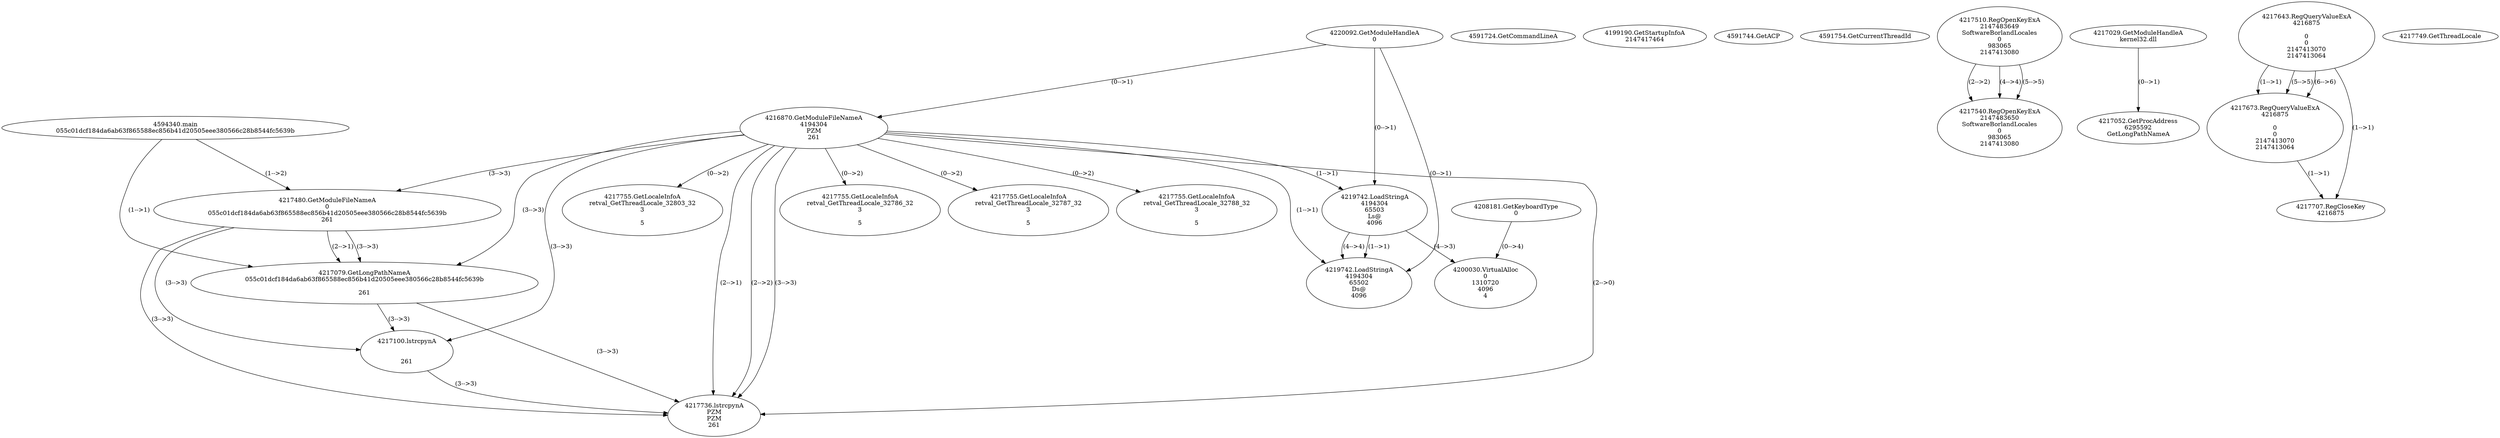 // Global SCDG with merge call
digraph {
	0 [label="4594340.main
055c01dcf184da6ab63f865588ec856b41d20505eee380566c28b8544fc5639b"]
	1 [label="4220092.GetModuleHandleA
0"]
	2 [label="4208181.GetKeyboardType
0"]
	3 [label="4591724.GetCommandLineA
"]
	4 [label="4199190.GetStartupInfoA
2147417464"]
	5 [label="4591744.GetACP
"]
	6 [label="4591754.GetCurrentThreadId
"]
	7 [label="4216870.GetModuleFileNameA
4194304
PZM
261"]
	1 -> 7 [label="(0-->1)"]
	8 [label="4217480.GetModuleFileNameA
0
055c01dcf184da6ab63f865588ec856b41d20505eee380566c28b8544fc5639b
261"]
	0 -> 8 [label="(1-->2)"]
	7 -> 8 [label="(3-->3)"]
	9 [label="4217510.RegOpenKeyExA
2147483649
Software\Borland\Locales
0
983065
2147413080"]
	10 [label="4217540.RegOpenKeyExA
2147483650
Software\Borland\Locales
0
983065
2147413080"]
	9 -> 10 [label="(2-->2)"]
	9 -> 10 [label="(4-->4)"]
	9 -> 10 [label="(5-->5)"]
	11 [label="4217029.GetModuleHandleA
kernel32.dll"]
	12 [label="4217052.GetProcAddress
6295592
GetLongPathNameA"]
	11 -> 12 [label="(0-->1)"]
	13 [label="4217079.GetLongPathNameA
055c01dcf184da6ab63f865588ec856b41d20505eee380566c28b8544fc5639b

261"]
	0 -> 13 [label="(1-->1)"]
	8 -> 13 [label="(2-->1)"]
	7 -> 13 [label="(3-->3)"]
	8 -> 13 [label="(3-->3)"]
	14 [label="4217100.lstrcpynA


261"]
	7 -> 14 [label="(3-->3)"]
	8 -> 14 [label="(3-->3)"]
	13 -> 14 [label="(3-->3)"]
	15 [label="4217643.RegQueryValueExA
4216875

0
0
2147413070
2147413064"]
	16 [label="4217673.RegQueryValueExA
4216875

0
0
2147413070
2147413064"]
	15 -> 16 [label="(1-->1)"]
	15 -> 16 [label="(5-->5)"]
	15 -> 16 [label="(6-->6)"]
	17 [label="4217707.RegCloseKey
4216875"]
	15 -> 17 [label="(1-->1)"]
	16 -> 17 [label="(1-->1)"]
	18 [label="4217736.lstrcpynA
PZM
PZM
261"]
	7 -> 18 [label="(2-->1)"]
	7 -> 18 [label="(2-->2)"]
	7 -> 18 [label="(3-->3)"]
	8 -> 18 [label="(3-->3)"]
	13 -> 18 [label="(3-->3)"]
	14 -> 18 [label="(3-->3)"]
	7 -> 18 [label="(2-->0)"]
	19 [label="4217749.GetThreadLocale
"]
	20 [label="4217755.GetLocaleInfoA
retval_GetThreadLocale_32803_32
3

5"]
	7 -> 20 [label="(0-->2)"]
	21 [label="4219742.LoadStringA
4194304
65503
Ls@
4096"]
	1 -> 21 [label="(0-->1)"]
	7 -> 21 [label="(1-->1)"]
	22 [label="4217755.GetLocaleInfoA
retval_GetThreadLocale_32786_32
3

5"]
	7 -> 22 [label="(0-->2)"]
	23 [label="4219742.LoadStringA
4194304
65502
Ds@
4096"]
	1 -> 23 [label="(0-->1)"]
	7 -> 23 [label="(1-->1)"]
	21 -> 23 [label="(1-->1)"]
	21 -> 23 [label="(4-->4)"]
	24 [label="4217755.GetLocaleInfoA
retval_GetThreadLocale_32787_32
3

5"]
	7 -> 24 [label="(0-->2)"]
	25 [label="4217755.GetLocaleInfoA
retval_GetThreadLocale_32788_32
3

5"]
	7 -> 25 [label="(0-->2)"]
	26 [label="4200030.VirtualAlloc
0
1310720
4096
4"]
	21 -> 26 [label="(4-->3)"]
	2 -> 26 [label="(0-->4)"]
}
